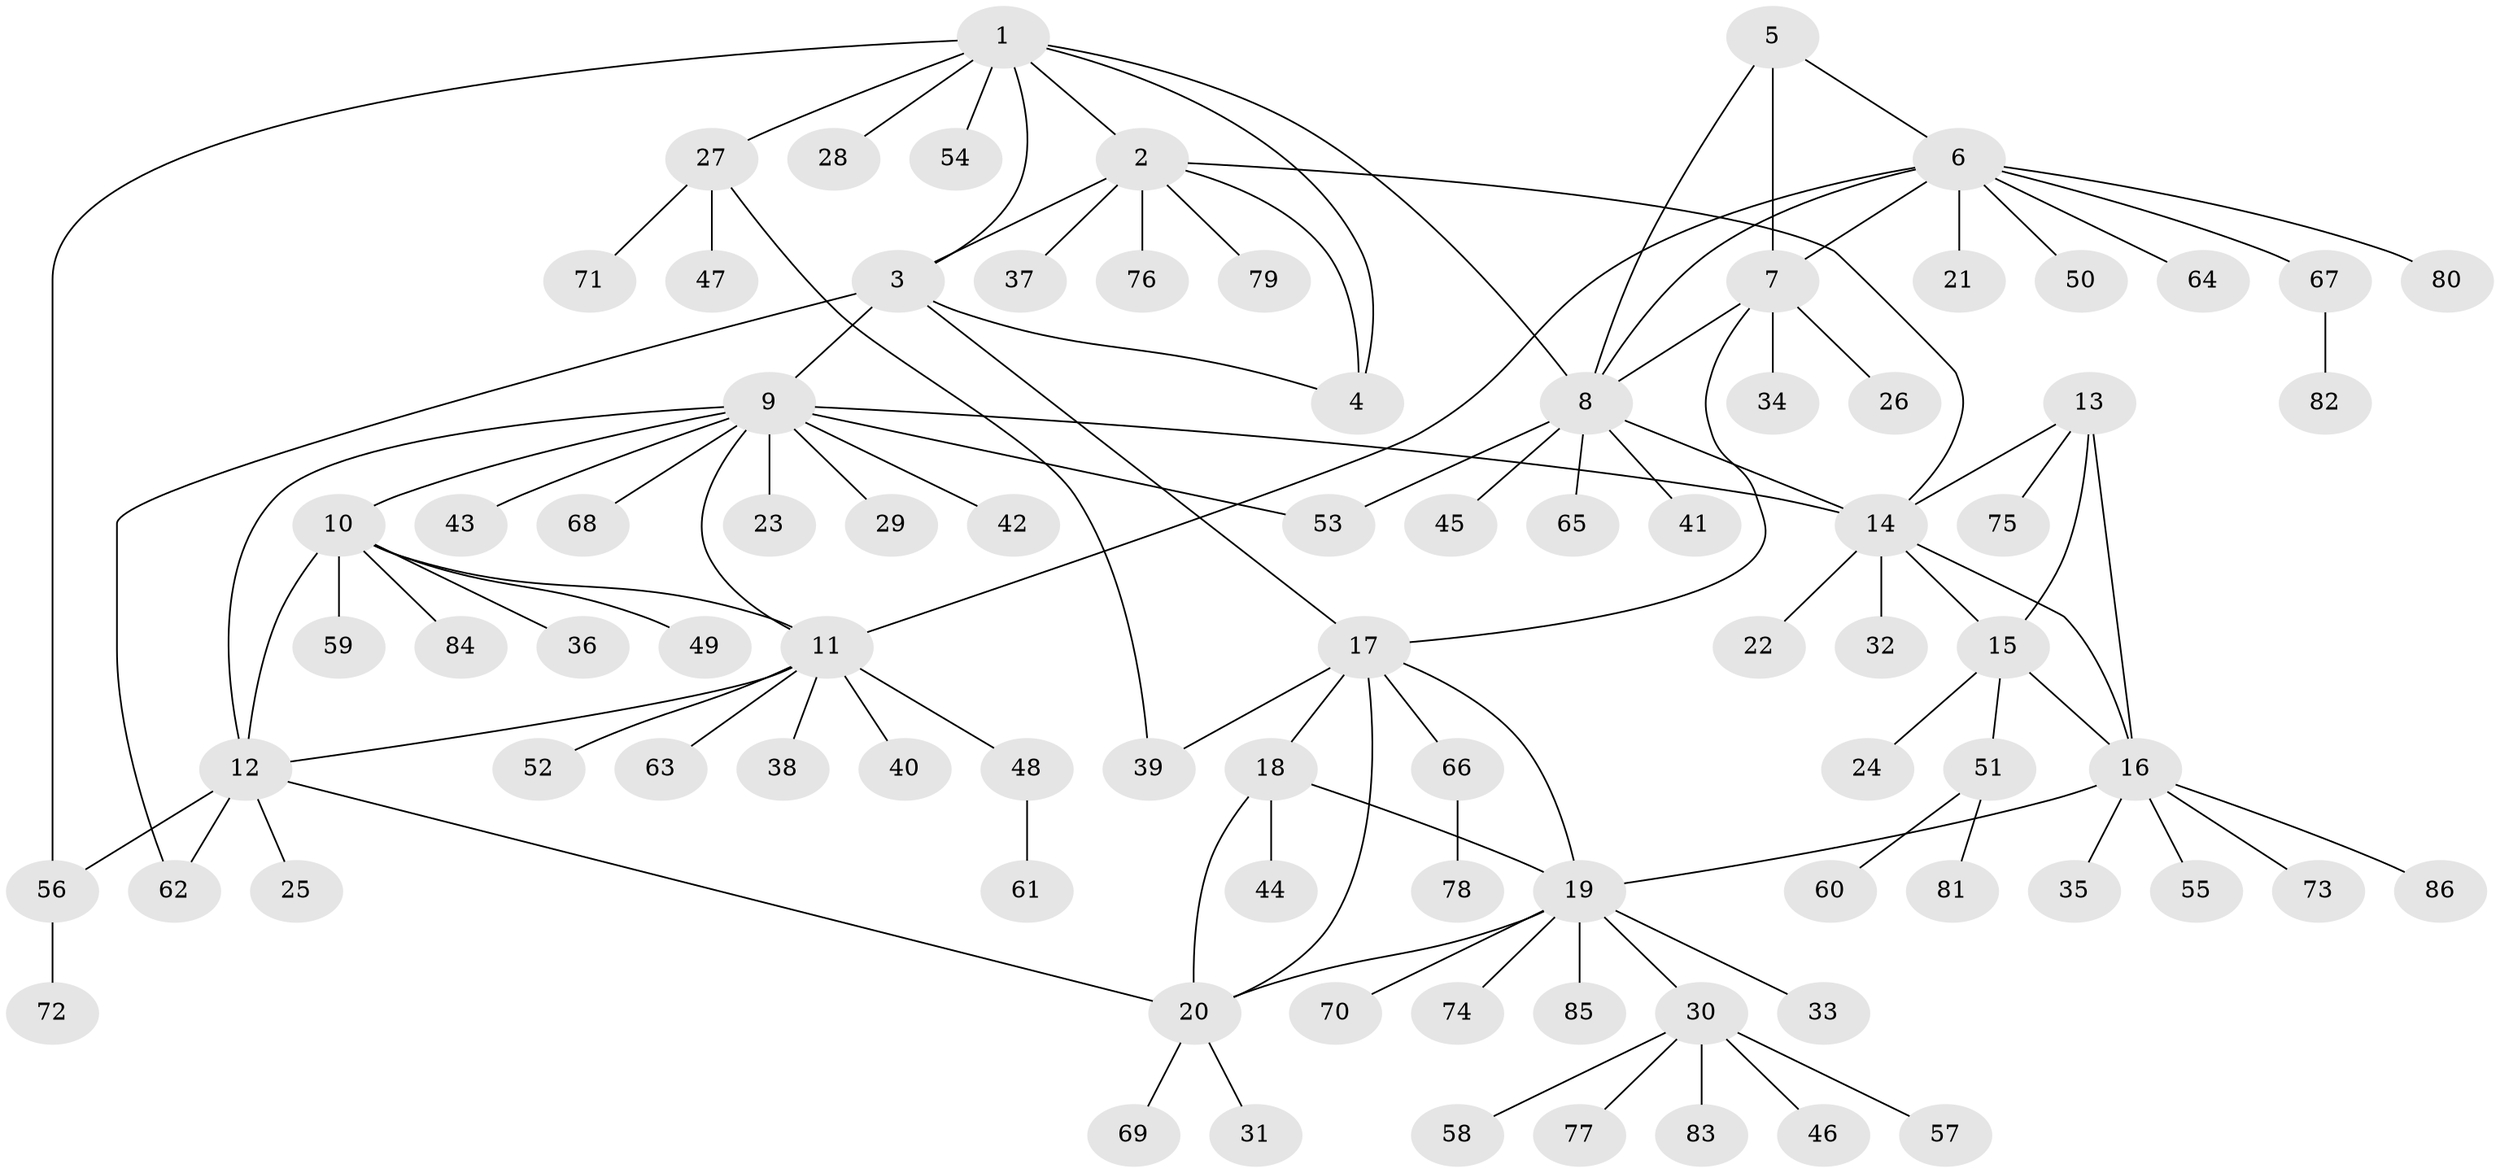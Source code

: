 // coarse degree distribution, {7: 0.05970149253731343, 5: 0.07462686567164178, 3: 0.05970149253731343, 9: 0.014925373134328358, 15: 0.014925373134328358, 14: 0.014925373134328358, 8: 0.029850746268656716, 6: 0.014925373134328358, 1: 0.7014925373134329, 2: 0.014925373134328358}
// Generated by graph-tools (version 1.1) at 2025/42/03/06/25 10:42:14]
// undirected, 86 vertices, 110 edges
graph export_dot {
graph [start="1"]
  node [color=gray90,style=filled];
  1;
  2;
  3;
  4;
  5;
  6;
  7;
  8;
  9;
  10;
  11;
  12;
  13;
  14;
  15;
  16;
  17;
  18;
  19;
  20;
  21;
  22;
  23;
  24;
  25;
  26;
  27;
  28;
  29;
  30;
  31;
  32;
  33;
  34;
  35;
  36;
  37;
  38;
  39;
  40;
  41;
  42;
  43;
  44;
  45;
  46;
  47;
  48;
  49;
  50;
  51;
  52;
  53;
  54;
  55;
  56;
  57;
  58;
  59;
  60;
  61;
  62;
  63;
  64;
  65;
  66;
  67;
  68;
  69;
  70;
  71;
  72;
  73;
  74;
  75;
  76;
  77;
  78;
  79;
  80;
  81;
  82;
  83;
  84;
  85;
  86;
  1 -- 2;
  1 -- 3;
  1 -- 4;
  1 -- 8;
  1 -- 27;
  1 -- 28;
  1 -- 54;
  1 -- 56;
  2 -- 3;
  2 -- 4;
  2 -- 14;
  2 -- 37;
  2 -- 76;
  2 -- 79;
  3 -- 4;
  3 -- 9;
  3 -- 17;
  3 -- 62;
  5 -- 6;
  5 -- 7;
  5 -- 8;
  6 -- 7;
  6 -- 8;
  6 -- 11;
  6 -- 21;
  6 -- 50;
  6 -- 64;
  6 -- 67;
  6 -- 80;
  7 -- 8;
  7 -- 17;
  7 -- 26;
  7 -- 34;
  8 -- 14;
  8 -- 41;
  8 -- 45;
  8 -- 53;
  8 -- 65;
  9 -- 10;
  9 -- 11;
  9 -- 12;
  9 -- 14;
  9 -- 23;
  9 -- 29;
  9 -- 42;
  9 -- 43;
  9 -- 53;
  9 -- 68;
  10 -- 11;
  10 -- 12;
  10 -- 36;
  10 -- 49;
  10 -- 59;
  10 -- 84;
  11 -- 12;
  11 -- 38;
  11 -- 40;
  11 -- 48;
  11 -- 52;
  11 -- 63;
  12 -- 20;
  12 -- 25;
  12 -- 56;
  12 -- 62;
  13 -- 14;
  13 -- 15;
  13 -- 16;
  13 -- 75;
  14 -- 15;
  14 -- 16;
  14 -- 22;
  14 -- 32;
  15 -- 16;
  15 -- 24;
  15 -- 51;
  16 -- 19;
  16 -- 35;
  16 -- 55;
  16 -- 73;
  16 -- 86;
  17 -- 18;
  17 -- 19;
  17 -- 20;
  17 -- 39;
  17 -- 66;
  18 -- 19;
  18 -- 20;
  18 -- 44;
  19 -- 20;
  19 -- 30;
  19 -- 33;
  19 -- 70;
  19 -- 74;
  19 -- 85;
  20 -- 31;
  20 -- 69;
  27 -- 39;
  27 -- 47;
  27 -- 71;
  30 -- 46;
  30 -- 57;
  30 -- 58;
  30 -- 77;
  30 -- 83;
  48 -- 61;
  51 -- 60;
  51 -- 81;
  56 -- 72;
  66 -- 78;
  67 -- 82;
}
